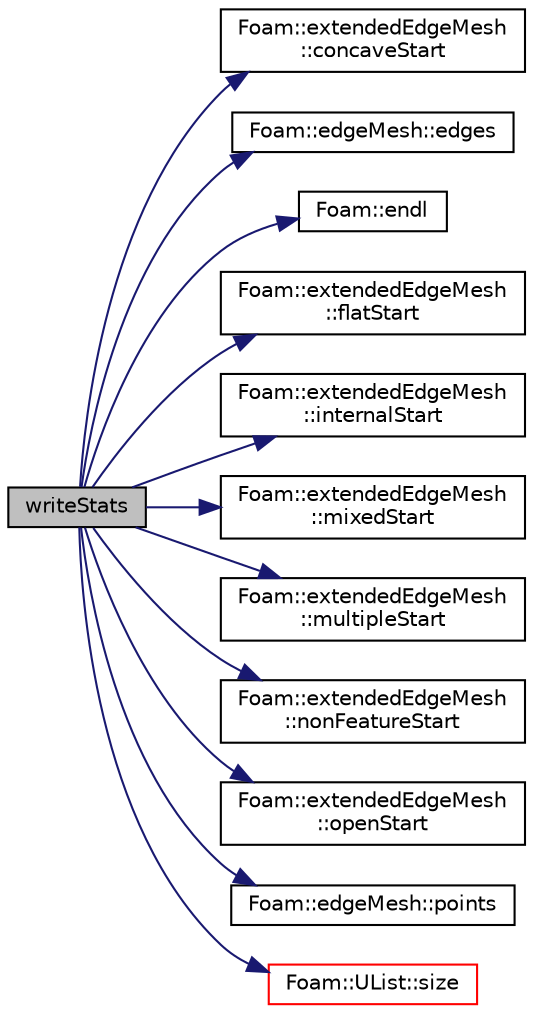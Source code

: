 digraph "writeStats"
{
  bgcolor="transparent";
  edge [fontname="Helvetica",fontsize="10",labelfontname="Helvetica",labelfontsize="10"];
  node [fontname="Helvetica",fontsize="10",shape=record];
  rankdir="LR";
  Node1 [label="writeStats",height=0.2,width=0.4,color="black", fillcolor="grey75", style="filled" fontcolor="black"];
  Node1 -> Node2 [color="midnightblue",fontsize="10",style="solid",fontname="Helvetica"];
  Node2 [label="Foam::extendedEdgeMesh\l::concaveStart",height=0.2,width=0.4,color="black",URL="$classFoam_1_1extendedEdgeMesh.html#a2a106c6a55b13731a62e6b0a77049b3d",tooltip="Return the index of the start of the concave feature points. "];
  Node1 -> Node3 [color="midnightblue",fontsize="10",style="solid",fontname="Helvetica"];
  Node3 [label="Foam::edgeMesh::edges",height=0.2,width=0.4,color="black",URL="$classFoam_1_1edgeMesh.html#aae82d34fe433288eb6b1f9dea53675c8",tooltip="Return edges. "];
  Node1 -> Node4 [color="midnightblue",fontsize="10",style="solid",fontname="Helvetica"];
  Node4 [label="Foam::endl",height=0.2,width=0.4,color="black",URL="$namespaceFoam.html#a2db8fe02a0d3909e9351bb4275b23ce4",tooltip="Add newline and flush stream. "];
  Node1 -> Node5 [color="midnightblue",fontsize="10",style="solid",fontname="Helvetica"];
  Node5 [label="Foam::extendedEdgeMesh\l::flatStart",height=0.2,width=0.4,color="black",URL="$classFoam_1_1extendedEdgeMesh.html#a384d153ec0f52caf0b428f12bbc3966d",tooltip="Return the index of the start of the flat feature edges. "];
  Node1 -> Node6 [color="midnightblue",fontsize="10",style="solid",fontname="Helvetica"];
  Node6 [label="Foam::extendedEdgeMesh\l::internalStart",height=0.2,width=0.4,color="black",URL="$classFoam_1_1extendedEdgeMesh.html#a4fc321b33a135fe47f358f7ed38c6235",tooltip="Return the index of the start of the internal feature edges. "];
  Node1 -> Node7 [color="midnightblue",fontsize="10",style="solid",fontname="Helvetica"];
  Node7 [label="Foam::extendedEdgeMesh\l::mixedStart",height=0.2,width=0.4,color="black",URL="$classFoam_1_1extendedEdgeMesh.html#afd69aed256170f8f1a1500d9ee4ce5ea",tooltip="Return the index of the start of the mixed type feature points. "];
  Node1 -> Node8 [color="midnightblue",fontsize="10",style="solid",fontname="Helvetica"];
  Node8 [label="Foam::extendedEdgeMesh\l::multipleStart",height=0.2,width=0.4,color="black",URL="$classFoam_1_1extendedEdgeMesh.html#a4fb0502610abbdbf53f1a29f01056f44",tooltip="Return the index of the start of the multiply-connected feature. "];
  Node1 -> Node9 [color="midnightblue",fontsize="10",style="solid",fontname="Helvetica"];
  Node9 [label="Foam::extendedEdgeMesh\l::nonFeatureStart",height=0.2,width=0.4,color="black",URL="$classFoam_1_1extendedEdgeMesh.html#a4c970fb36362d63025bb98a9ce2364dd",tooltip="Return the index of the start of the non-feature points. "];
  Node1 -> Node10 [color="midnightblue",fontsize="10",style="solid",fontname="Helvetica"];
  Node10 [label="Foam::extendedEdgeMesh\l::openStart",height=0.2,width=0.4,color="black",URL="$classFoam_1_1extendedEdgeMesh.html#a8cc1462caee7053cd4d33db165798d09",tooltip="Return the index of the start of the open feature edges. "];
  Node1 -> Node11 [color="midnightblue",fontsize="10",style="solid",fontname="Helvetica"];
  Node11 [label="Foam::edgeMesh::points",height=0.2,width=0.4,color="black",URL="$classFoam_1_1edgeMesh.html#a084ae534298576408f063a6b3b820959",tooltip="Return points. "];
  Node1 -> Node12 [color="midnightblue",fontsize="10",style="solid",fontname="Helvetica"];
  Node12 [label="Foam::UList::size",height=0.2,width=0.4,color="red",URL="$classFoam_1_1UList.html#afee03bfededf699921815b2bf3c41e35",tooltip="Override size to be inconsistent with allocated storage. "];
}
